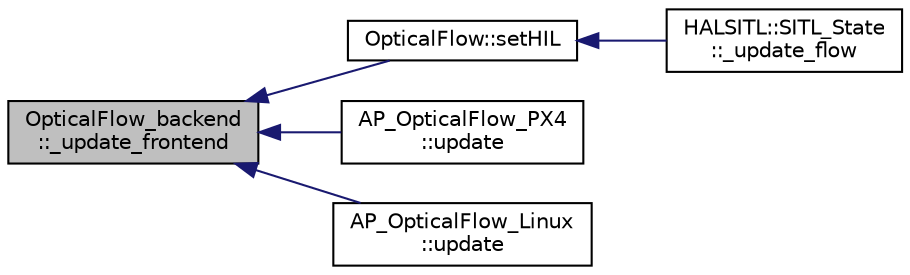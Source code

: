 digraph "OpticalFlow_backend::_update_frontend"
{
 // INTERACTIVE_SVG=YES
  edge [fontname="Helvetica",fontsize="10",labelfontname="Helvetica",labelfontsize="10"];
  node [fontname="Helvetica",fontsize="10",shape=record];
  rankdir="LR";
  Node1 [label="OpticalFlow_backend\l::_update_frontend",height=0.2,width=0.4,color="black", fillcolor="grey75", style="filled", fontcolor="black"];
  Node1 -> Node2 [dir="back",color="midnightblue",fontsize="10",style="solid",fontname="Helvetica"];
  Node2 [label="OpticalFlow::setHIL",height=0.2,width=0.4,color="black", fillcolor="white", style="filled",URL="$classOpticalFlow.html#a03fd2db14c3efc228551e702303d59f8"];
  Node2 -> Node3 [dir="back",color="midnightblue",fontsize="10",style="solid",fontname="Helvetica"];
  Node3 [label="HALSITL::SITL_State\l::_update_flow",height=0.2,width=0.4,color="black", fillcolor="white", style="filled",URL="$classHALSITL_1_1SITL__State.html#a37c3534ef88c31b2d57f0aee8018d6ed"];
  Node1 -> Node4 [dir="back",color="midnightblue",fontsize="10",style="solid",fontname="Helvetica"];
  Node4 [label="AP_OpticalFlow_PX4\l::update",height=0.2,width=0.4,color="black", fillcolor="white", style="filled",URL="$classAP__OpticalFlow__PX4.html#a7dd61e7b2db436c10012fc17c378d4ac"];
  Node1 -> Node5 [dir="back",color="midnightblue",fontsize="10",style="solid",fontname="Helvetica"];
  Node5 [label="AP_OpticalFlow_Linux\l::update",height=0.2,width=0.4,color="black", fillcolor="white", style="filled",URL="$classAP__OpticalFlow__Linux.html#a88800d4451ce550131031a4629a0c57a"];
}
